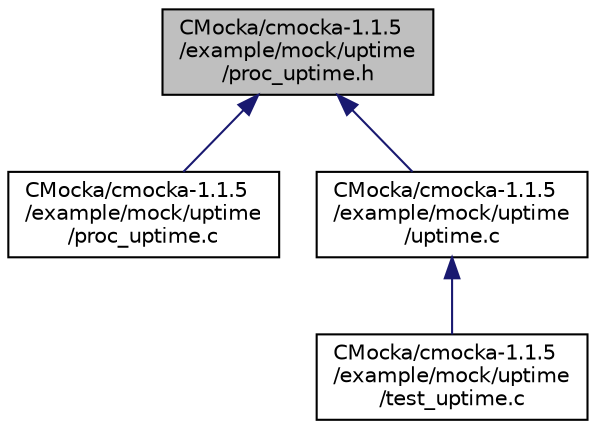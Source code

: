 digraph "CMocka/cmocka-1.1.5/example/mock/uptime/proc_uptime.h"
{
 // LATEX_PDF_SIZE
  edge [fontname="Helvetica",fontsize="10",labelfontname="Helvetica",labelfontsize="10"];
  node [fontname="Helvetica",fontsize="10",shape=record];
  Node1 [label="CMocka/cmocka-1.1.5\l/example/mock/uptime\l/proc_uptime.h",height=0.2,width=0.4,color="black", fillcolor="grey75", style="filled", fontcolor="black",tooltip=" "];
  Node1 -> Node2 [dir="back",color="midnightblue",fontsize="10",style="solid",fontname="Helvetica"];
  Node2 [label="CMocka/cmocka-1.1.5\l/example/mock/uptime\l/proc_uptime.c",height=0.2,width=0.4,color="black", fillcolor="white", style="filled",URL="$proc__uptime_8c.html",tooltip=" "];
  Node1 -> Node3 [dir="back",color="midnightblue",fontsize="10",style="solid",fontname="Helvetica"];
  Node3 [label="CMocka/cmocka-1.1.5\l/example/mock/uptime\l/uptime.c",height=0.2,width=0.4,color="black", fillcolor="white", style="filled",URL="$uptime_8c.html",tooltip=" "];
  Node3 -> Node4 [dir="back",color="midnightblue",fontsize="10",style="solid",fontname="Helvetica"];
  Node4 [label="CMocka/cmocka-1.1.5\l/example/mock/uptime\l/test_uptime.c",height=0.2,width=0.4,color="black", fillcolor="white", style="filled",URL="$test__uptime_8c.html",tooltip=" "];
}
